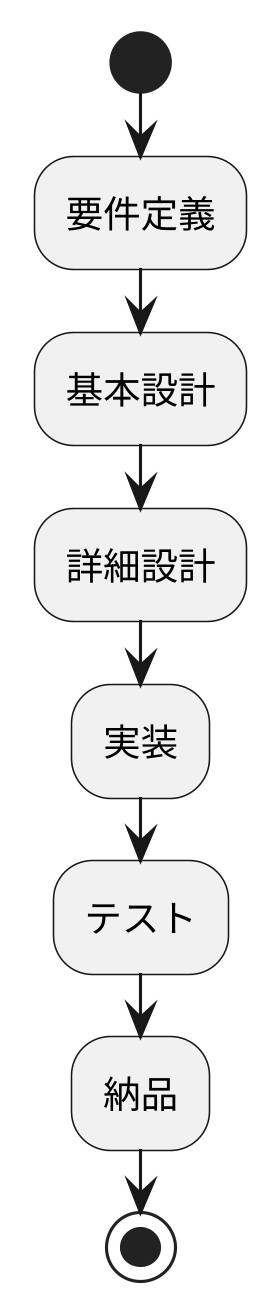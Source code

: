 @startuml
skinparam dpi 300
skinparam DefaultFontName Gen Shin Gothic P Regular
start
:要件定義;
:基本設計;
:詳細設計;
:実装;
:テスト;
:納品;
stop

@enduml
